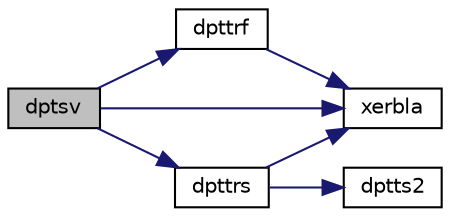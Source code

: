 digraph "dptsv"
{
 // LATEX_PDF_SIZE
  edge [fontname="Helvetica",fontsize="10",labelfontname="Helvetica",labelfontsize="10"];
  node [fontname="Helvetica",fontsize="10",shape=record];
  rankdir="LR";
  Node1 [label="dptsv",height=0.2,width=0.4,color="black", fillcolor="grey75", style="filled", fontcolor="black",tooltip="DPTSV computes the solution to system of linear equations A * X = B for PT matrices"];
  Node1 -> Node2 [color="midnightblue",fontsize="10",style="solid",fontname="Helvetica"];
  Node2 [label="dpttrf",height=0.2,width=0.4,color="black", fillcolor="white", style="filled",URL="$dpttrf_8f.html#ad408508a4fb3810c23125995dc83ccc1",tooltip="DPTTRF"];
  Node2 -> Node3 [color="midnightblue",fontsize="10",style="solid",fontname="Helvetica"];
  Node3 [label="xerbla",height=0.2,width=0.4,color="black", fillcolor="white", style="filled",URL="$xerbla_8f.html#a377ee61015baf8dea7770b3a404b1c07",tooltip="XERBLA"];
  Node1 -> Node4 [color="midnightblue",fontsize="10",style="solid",fontname="Helvetica"];
  Node4 [label="dpttrs",height=0.2,width=0.4,color="black", fillcolor="white", style="filled",URL="$dpttrs_8f.html#af3cb531de6ceb79732d438ad3b66132a",tooltip="DPTTRS"];
  Node4 -> Node5 [color="midnightblue",fontsize="10",style="solid",fontname="Helvetica"];
  Node5 [label="dptts2",height=0.2,width=0.4,color="black", fillcolor="white", style="filled",URL="$dptts2_8f.html#af85ae9b8724a8f9b25e67da33ba5ab99",tooltip="DPTTS2 solves a tridiagonal system of the form AX=B using the L D LH factorization computed by spttrf..."];
  Node4 -> Node3 [color="midnightblue",fontsize="10",style="solid",fontname="Helvetica"];
  Node1 -> Node3 [color="midnightblue",fontsize="10",style="solid",fontname="Helvetica"];
}
